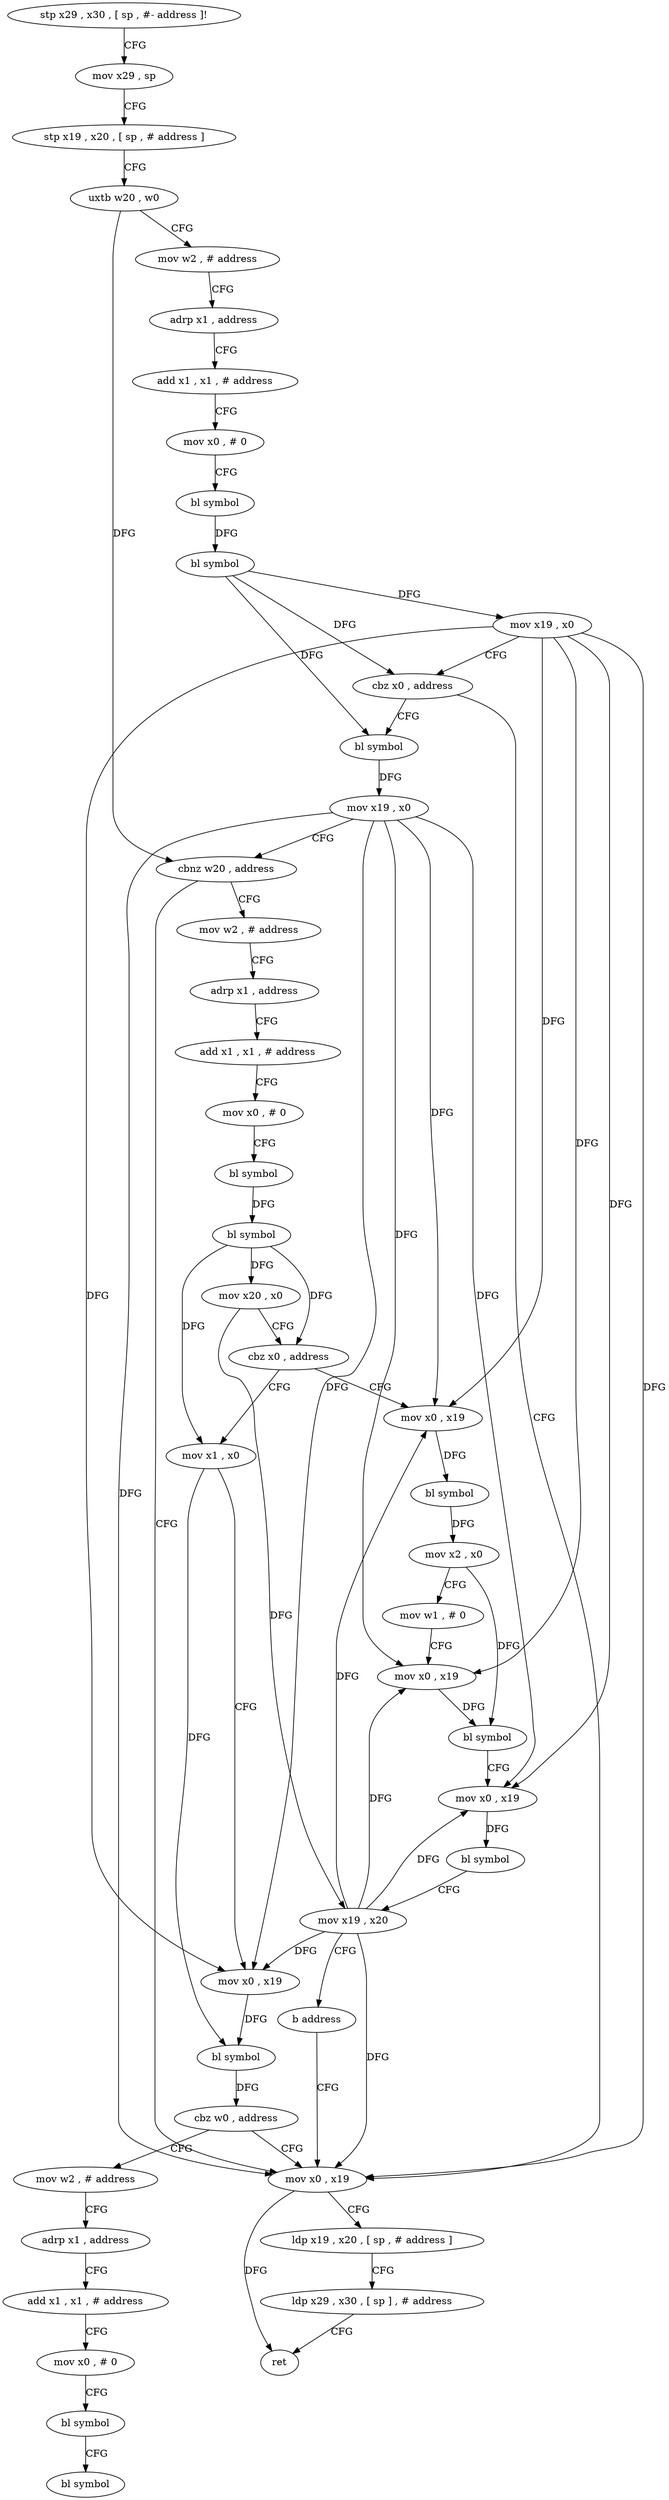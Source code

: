 digraph "func" {
"4216248" [label = "stp x29 , x30 , [ sp , #- address ]!" ]
"4216252" [label = "mov x29 , sp" ]
"4216256" [label = "stp x19 , x20 , [ sp , # address ]" ]
"4216260" [label = "uxtb w20 , w0" ]
"4216264" [label = "mov w2 , # address" ]
"4216268" [label = "adrp x1 , address" ]
"4216272" [label = "add x1 , x1 , # address" ]
"4216276" [label = "mov x0 , # 0" ]
"4216280" [label = "bl symbol" ]
"4216284" [label = "bl symbol" ]
"4216288" [label = "mov x19 , x0" ]
"4216292" [label = "cbz x0 , address" ]
"4216308" [label = "mov x0 , x19" ]
"4216296" [label = "bl symbol" ]
"4216312" [label = "ldp x19 , x20 , [ sp , # address ]" ]
"4216316" [label = "ldp x29 , x30 , [ sp ] , # address" ]
"4216320" [label = "ret" ]
"4216300" [label = "mov x19 , x0" ]
"4216304" [label = "cbnz w20 , address" ]
"4216324" [label = "mov w2 , # address" ]
"4216328" [label = "adrp x1 , address" ]
"4216332" [label = "add x1 , x1 , # address" ]
"4216336" [label = "mov x0 , # 0" ]
"4216340" [label = "bl symbol" ]
"4216344" [label = "bl symbol" ]
"4216348" [label = "mov x20 , x0" ]
"4216352" [label = "cbz x0 , address" ]
"4216396" [label = "mov x0 , x19" ]
"4216356" [label = "mov x1 , x0" ]
"4216400" [label = "bl symbol" ]
"4216404" [label = "mov x2 , x0" ]
"4216408" [label = "mov w1 , # 0" ]
"4216412" [label = "mov x0 , x19" ]
"4216416" [label = "bl symbol" ]
"4216420" [label = "mov x0 , x19" ]
"4216424" [label = "bl symbol" ]
"4216428" [label = "mov x19 , x20" ]
"4216432" [label = "b address" ]
"4216360" [label = "mov x0 , x19" ]
"4216364" [label = "bl symbol" ]
"4216368" [label = "cbz w0 , address" ]
"4216372" [label = "mov w2 , # address" ]
"4216376" [label = "adrp x1 , address" ]
"4216380" [label = "add x1 , x1 , # address" ]
"4216384" [label = "mov x0 , # 0" ]
"4216388" [label = "bl symbol" ]
"4216392" [label = "bl symbol" ]
"4216248" -> "4216252" [ label = "CFG" ]
"4216252" -> "4216256" [ label = "CFG" ]
"4216256" -> "4216260" [ label = "CFG" ]
"4216260" -> "4216264" [ label = "CFG" ]
"4216260" -> "4216304" [ label = "DFG" ]
"4216264" -> "4216268" [ label = "CFG" ]
"4216268" -> "4216272" [ label = "CFG" ]
"4216272" -> "4216276" [ label = "CFG" ]
"4216276" -> "4216280" [ label = "CFG" ]
"4216280" -> "4216284" [ label = "DFG" ]
"4216284" -> "4216288" [ label = "DFG" ]
"4216284" -> "4216292" [ label = "DFG" ]
"4216284" -> "4216296" [ label = "DFG" ]
"4216288" -> "4216292" [ label = "CFG" ]
"4216288" -> "4216308" [ label = "DFG" ]
"4216288" -> "4216396" [ label = "DFG" ]
"4216288" -> "4216412" [ label = "DFG" ]
"4216288" -> "4216420" [ label = "DFG" ]
"4216288" -> "4216360" [ label = "DFG" ]
"4216292" -> "4216308" [ label = "CFG" ]
"4216292" -> "4216296" [ label = "CFG" ]
"4216308" -> "4216312" [ label = "CFG" ]
"4216308" -> "4216320" [ label = "DFG" ]
"4216296" -> "4216300" [ label = "DFG" ]
"4216312" -> "4216316" [ label = "CFG" ]
"4216316" -> "4216320" [ label = "CFG" ]
"4216300" -> "4216304" [ label = "CFG" ]
"4216300" -> "4216308" [ label = "DFG" ]
"4216300" -> "4216396" [ label = "DFG" ]
"4216300" -> "4216412" [ label = "DFG" ]
"4216300" -> "4216420" [ label = "DFG" ]
"4216300" -> "4216360" [ label = "DFG" ]
"4216304" -> "4216324" [ label = "CFG" ]
"4216304" -> "4216308" [ label = "CFG" ]
"4216324" -> "4216328" [ label = "CFG" ]
"4216328" -> "4216332" [ label = "CFG" ]
"4216332" -> "4216336" [ label = "CFG" ]
"4216336" -> "4216340" [ label = "CFG" ]
"4216340" -> "4216344" [ label = "DFG" ]
"4216344" -> "4216348" [ label = "DFG" ]
"4216344" -> "4216352" [ label = "DFG" ]
"4216344" -> "4216356" [ label = "DFG" ]
"4216348" -> "4216352" [ label = "CFG" ]
"4216348" -> "4216428" [ label = "DFG" ]
"4216352" -> "4216396" [ label = "CFG" ]
"4216352" -> "4216356" [ label = "CFG" ]
"4216396" -> "4216400" [ label = "DFG" ]
"4216356" -> "4216360" [ label = "CFG" ]
"4216356" -> "4216364" [ label = "DFG" ]
"4216400" -> "4216404" [ label = "DFG" ]
"4216404" -> "4216408" [ label = "CFG" ]
"4216404" -> "4216416" [ label = "DFG" ]
"4216408" -> "4216412" [ label = "CFG" ]
"4216412" -> "4216416" [ label = "DFG" ]
"4216416" -> "4216420" [ label = "CFG" ]
"4216420" -> "4216424" [ label = "DFG" ]
"4216424" -> "4216428" [ label = "CFG" ]
"4216428" -> "4216432" [ label = "CFG" ]
"4216428" -> "4216308" [ label = "DFG" ]
"4216428" -> "4216396" [ label = "DFG" ]
"4216428" -> "4216412" [ label = "DFG" ]
"4216428" -> "4216420" [ label = "DFG" ]
"4216428" -> "4216360" [ label = "DFG" ]
"4216432" -> "4216308" [ label = "CFG" ]
"4216360" -> "4216364" [ label = "DFG" ]
"4216364" -> "4216368" [ label = "DFG" ]
"4216368" -> "4216308" [ label = "CFG" ]
"4216368" -> "4216372" [ label = "CFG" ]
"4216372" -> "4216376" [ label = "CFG" ]
"4216376" -> "4216380" [ label = "CFG" ]
"4216380" -> "4216384" [ label = "CFG" ]
"4216384" -> "4216388" [ label = "CFG" ]
"4216388" -> "4216392" [ label = "CFG" ]
}
